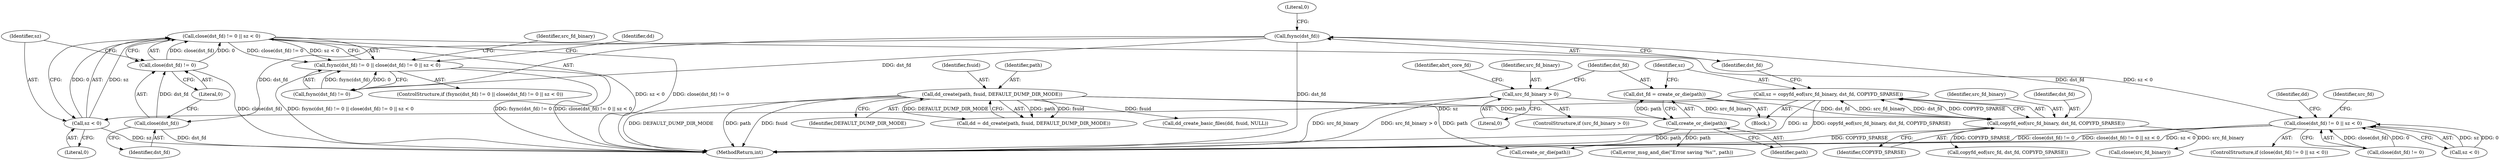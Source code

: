 digraph "0_abrt_4f2c1ddd3e3b81d2d5146b883115371f1cada9f9@API" {
"1000873" [label="(Call,close(dst_fd) != 0 || sz < 0)"];
"1000874" [label="(Call,close(dst_fd) != 0)"];
"1000875" [label="(Call,close(dst_fd))"];
"1000870" [label="(Call,fsync(dst_fd))"];
"1000863" [label="(Call,copyfd_eof(src_fd_binary, dst_fd, COPYFD_SPARSE))"];
"1000851" [label="(Call,src_fd_binary > 0)"];
"1000856" [label="(Call,dst_fd = create_or_die(path))"];
"1000858" [label="(Call,create_or_die(path))"];
"1000618" [label="(Call,dd_create(path, fsuid, DEFAULT_DUMP_DIR_MODE))"];
"1000878" [label="(Call,sz < 0)"];
"1000861" [label="(Call,sz = copyfd_eof(src_fd_binary, dst_fd, COPYFD_SPARSE))"];
"1000868" [label="(Call,fsync(dst_fd) != 0 || close(dst_fd) != 0 || sz < 0)"];
"1001020" [label="(Call,close(dst_fd) != 0 || sz < 0)"];
"1000878" [label="(Call,sz < 0)"];
"1000857" [label="(Identifier,dst_fd)"];
"1000870" [label="(Call,fsync(dst_fd))"];
"1001019" [label="(ControlStructure,if (close(dst_fd) != 0 || sz < 0))"];
"1000872" [label="(Literal,0)"];
"1000864" [label="(Identifier,src_fd_binary)"];
"1001015" [label="(Call,copyfd_eof(src_fd, dst_fd, COPYFD_SPARSE))"];
"1000856" [label="(Call,dst_fd = create_or_die(path))"];
"1000858" [label="(Call,create_or_die(path))"];
"1000891" [label="(Identifier,abrt_core_fd)"];
"1000863" [label="(Call,copyfd_eof(src_fd_binary, dst_fd, COPYFD_SPARSE))"];
"1000887" [label="(Call,close(src_fd_binary))"];
"1000850" [label="(ControlStructure,if (src_fd_binary > 0))"];
"1000877" [label="(Literal,0)"];
"1000861" [label="(Call,sz = copyfd_eof(src_fd_binary, dst_fd, COPYFD_SPARSE))"];
"1000879" [label="(Identifier,sz)"];
"1000859" [label="(Identifier,path)"];
"1000888" [label="(Identifier,src_fd_binary)"];
"1000884" [label="(Call,error_msg_and_die(\"Error saving '%s'\", path))"];
"1000851" [label="(Call,src_fd_binary > 0)"];
"1000862" [label="(Identifier,sz)"];
"1001021" [label="(Call,close(dst_fd) != 0)"];
"1001025" [label="(Call,sz < 0)"];
"1000630" [label="(Call,dd_create_basic_files(dd, fsuid, NULL))"];
"1000852" [label="(Identifier,src_fd_binary)"];
"1000868" [label="(Call,fsync(dst_fd) != 0 || close(dst_fd) != 0 || sz < 0)"];
"1000871" [label="(Identifier,dst_fd)"];
"1000854" [label="(Block,)"];
"1000618" [label="(Call,dd_create(path, fsuid, DEFAULT_DUMP_DIR_MODE))"];
"1000620" [label="(Identifier,fsuid)"];
"1000875" [label="(Call,close(dst_fd))"];
"1001171" [label="(MethodReturn,int)"];
"1000621" [label="(Identifier,DEFAULT_DUMP_DIR_MODE)"];
"1000867" [label="(ControlStructure,if (fsync(dst_fd) != 0 || close(dst_fd) != 0 || sz < 0))"];
"1000619" [label="(Identifier,path)"];
"1000616" [label="(Call,dd = dd_create(path, fsuid, DEFAULT_DUMP_DIR_MODE))"];
"1000873" [label="(Call,close(dst_fd) != 0 || sz < 0)"];
"1000876" [label="(Identifier,dst_fd)"];
"1000866" [label="(Identifier,COPYFD_SPARSE)"];
"1000880" [label="(Literal,0)"];
"1000883" [label="(Identifier,dd)"];
"1001020" [label="(Call,close(dst_fd) != 0 || sz < 0)"];
"1000853" [label="(Literal,0)"];
"1001030" [label="(Identifier,dd)"];
"1000869" [label="(Call,fsync(dst_fd) != 0)"];
"1000892" [label="(Call,create_or_die(path))"];
"1000865" [label="(Identifier,dst_fd)"];
"1001035" [label="(Identifier,src_fd)"];
"1000874" [label="(Call,close(dst_fd) != 0)"];
"1000873" -> "1000868"  [label="AST: "];
"1000873" -> "1000874"  [label="CFG: "];
"1000873" -> "1000878"  [label="CFG: "];
"1000874" -> "1000873"  [label="AST: "];
"1000878" -> "1000873"  [label="AST: "];
"1000868" -> "1000873"  [label="CFG: "];
"1000873" -> "1001171"  [label="DDG: sz < 0"];
"1000873" -> "1001171"  [label="DDG: close(dst_fd) != 0"];
"1000873" -> "1000868"  [label="DDG: close(dst_fd) != 0"];
"1000873" -> "1000868"  [label="DDG: sz < 0"];
"1000874" -> "1000873"  [label="DDG: close(dst_fd)"];
"1000874" -> "1000873"  [label="DDG: 0"];
"1000878" -> "1000873"  [label="DDG: sz"];
"1000878" -> "1000873"  [label="DDG: 0"];
"1000873" -> "1001020"  [label="DDG: sz < 0"];
"1000874" -> "1000877"  [label="CFG: "];
"1000875" -> "1000874"  [label="AST: "];
"1000877" -> "1000874"  [label="AST: "];
"1000879" -> "1000874"  [label="CFG: "];
"1000874" -> "1001171"  [label="DDG: close(dst_fd)"];
"1000875" -> "1000874"  [label="DDG: dst_fd"];
"1000875" -> "1000876"  [label="CFG: "];
"1000876" -> "1000875"  [label="AST: "];
"1000877" -> "1000875"  [label="CFG: "];
"1000875" -> "1001171"  [label="DDG: dst_fd"];
"1000870" -> "1000875"  [label="DDG: dst_fd"];
"1000870" -> "1000869"  [label="AST: "];
"1000870" -> "1000871"  [label="CFG: "];
"1000871" -> "1000870"  [label="AST: "];
"1000872" -> "1000870"  [label="CFG: "];
"1000870" -> "1001171"  [label="DDG: dst_fd"];
"1000870" -> "1000869"  [label="DDG: dst_fd"];
"1000863" -> "1000870"  [label="DDG: dst_fd"];
"1000863" -> "1000861"  [label="AST: "];
"1000863" -> "1000866"  [label="CFG: "];
"1000864" -> "1000863"  [label="AST: "];
"1000865" -> "1000863"  [label="AST: "];
"1000866" -> "1000863"  [label="AST: "];
"1000861" -> "1000863"  [label="CFG: "];
"1000863" -> "1001171"  [label="DDG: COPYFD_SPARSE"];
"1000863" -> "1000861"  [label="DDG: src_fd_binary"];
"1000863" -> "1000861"  [label="DDG: dst_fd"];
"1000863" -> "1000861"  [label="DDG: COPYFD_SPARSE"];
"1000851" -> "1000863"  [label="DDG: src_fd_binary"];
"1000856" -> "1000863"  [label="DDG: dst_fd"];
"1000863" -> "1000887"  [label="DDG: src_fd_binary"];
"1000863" -> "1001015"  [label="DDG: COPYFD_SPARSE"];
"1000851" -> "1000850"  [label="AST: "];
"1000851" -> "1000853"  [label="CFG: "];
"1000852" -> "1000851"  [label="AST: "];
"1000853" -> "1000851"  [label="AST: "];
"1000857" -> "1000851"  [label="CFG: "];
"1000891" -> "1000851"  [label="CFG: "];
"1000851" -> "1001171"  [label="DDG: src_fd_binary > 0"];
"1000851" -> "1001171"  [label="DDG: src_fd_binary"];
"1000856" -> "1000854"  [label="AST: "];
"1000856" -> "1000858"  [label="CFG: "];
"1000857" -> "1000856"  [label="AST: "];
"1000858" -> "1000856"  [label="AST: "];
"1000862" -> "1000856"  [label="CFG: "];
"1000858" -> "1000856"  [label="DDG: path"];
"1000858" -> "1000859"  [label="CFG: "];
"1000859" -> "1000858"  [label="AST: "];
"1000618" -> "1000858"  [label="DDG: path"];
"1000858" -> "1000884"  [label="DDG: path"];
"1000858" -> "1000892"  [label="DDG: path"];
"1000618" -> "1000616"  [label="AST: "];
"1000618" -> "1000621"  [label="CFG: "];
"1000619" -> "1000618"  [label="AST: "];
"1000620" -> "1000618"  [label="AST: "];
"1000621" -> "1000618"  [label="AST: "];
"1000616" -> "1000618"  [label="CFG: "];
"1000618" -> "1001171"  [label="DDG: DEFAULT_DUMP_DIR_MODE"];
"1000618" -> "1001171"  [label="DDG: path"];
"1000618" -> "1001171"  [label="DDG: fsuid"];
"1000618" -> "1000616"  [label="DDG: path"];
"1000618" -> "1000616"  [label="DDG: fsuid"];
"1000618" -> "1000616"  [label="DDG: DEFAULT_DUMP_DIR_MODE"];
"1000618" -> "1000630"  [label="DDG: fsuid"];
"1000618" -> "1000892"  [label="DDG: path"];
"1000878" -> "1000880"  [label="CFG: "];
"1000879" -> "1000878"  [label="AST: "];
"1000880" -> "1000878"  [label="AST: "];
"1000878" -> "1001171"  [label="DDG: sz"];
"1000861" -> "1000878"  [label="DDG: sz"];
"1000861" -> "1000854"  [label="AST: "];
"1000862" -> "1000861"  [label="AST: "];
"1000871" -> "1000861"  [label="CFG: "];
"1000861" -> "1001171"  [label="DDG: copyfd_eof(src_fd_binary, dst_fd, COPYFD_SPARSE)"];
"1000861" -> "1001171"  [label="DDG: sz"];
"1000868" -> "1000867"  [label="AST: "];
"1000868" -> "1000869"  [label="CFG: "];
"1000869" -> "1000868"  [label="AST: "];
"1000883" -> "1000868"  [label="CFG: "];
"1000888" -> "1000868"  [label="CFG: "];
"1000868" -> "1001171"  [label="DDG: close(dst_fd) != 0 || sz < 0"];
"1000868" -> "1001171"  [label="DDG: fsync(dst_fd) != 0 || close(dst_fd) != 0 || sz < 0"];
"1000868" -> "1001171"  [label="DDG: fsync(dst_fd) != 0"];
"1000869" -> "1000868"  [label="DDG: fsync(dst_fd)"];
"1000869" -> "1000868"  [label="DDG: 0"];
"1001020" -> "1001019"  [label="AST: "];
"1001020" -> "1001021"  [label="CFG: "];
"1001020" -> "1001025"  [label="CFG: "];
"1001021" -> "1001020"  [label="AST: "];
"1001025" -> "1001020"  [label="AST: "];
"1001030" -> "1001020"  [label="CFG: "];
"1001035" -> "1001020"  [label="CFG: "];
"1001020" -> "1001171"  [label="DDG: close(dst_fd) != 0"];
"1001020" -> "1001171"  [label="DDG: close(dst_fd) != 0 || sz < 0"];
"1001020" -> "1001171"  [label="DDG: sz < 0"];
"1001021" -> "1001020"  [label="DDG: close(dst_fd)"];
"1001021" -> "1001020"  [label="DDG: 0"];
"1001025" -> "1001020"  [label="DDG: sz"];
"1001025" -> "1001020"  [label="DDG: 0"];
}

